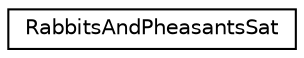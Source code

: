 digraph "Graphical Class Hierarchy"
{
 // LATEX_PDF_SIZE
  edge [fontname="Helvetica",fontsize="10",labelfontname="Helvetica",labelfontsize="10"];
  node [fontname="Helvetica",fontsize="10",shape=record];
  rankdir="LR";
  Node0 [label="RabbitsAndPheasantsSat",height=0.2,width=0.4,color="black", fillcolor="white", style="filled",URL="$classRabbitsAndPheasantsSat.html",tooltip=" "];
}
